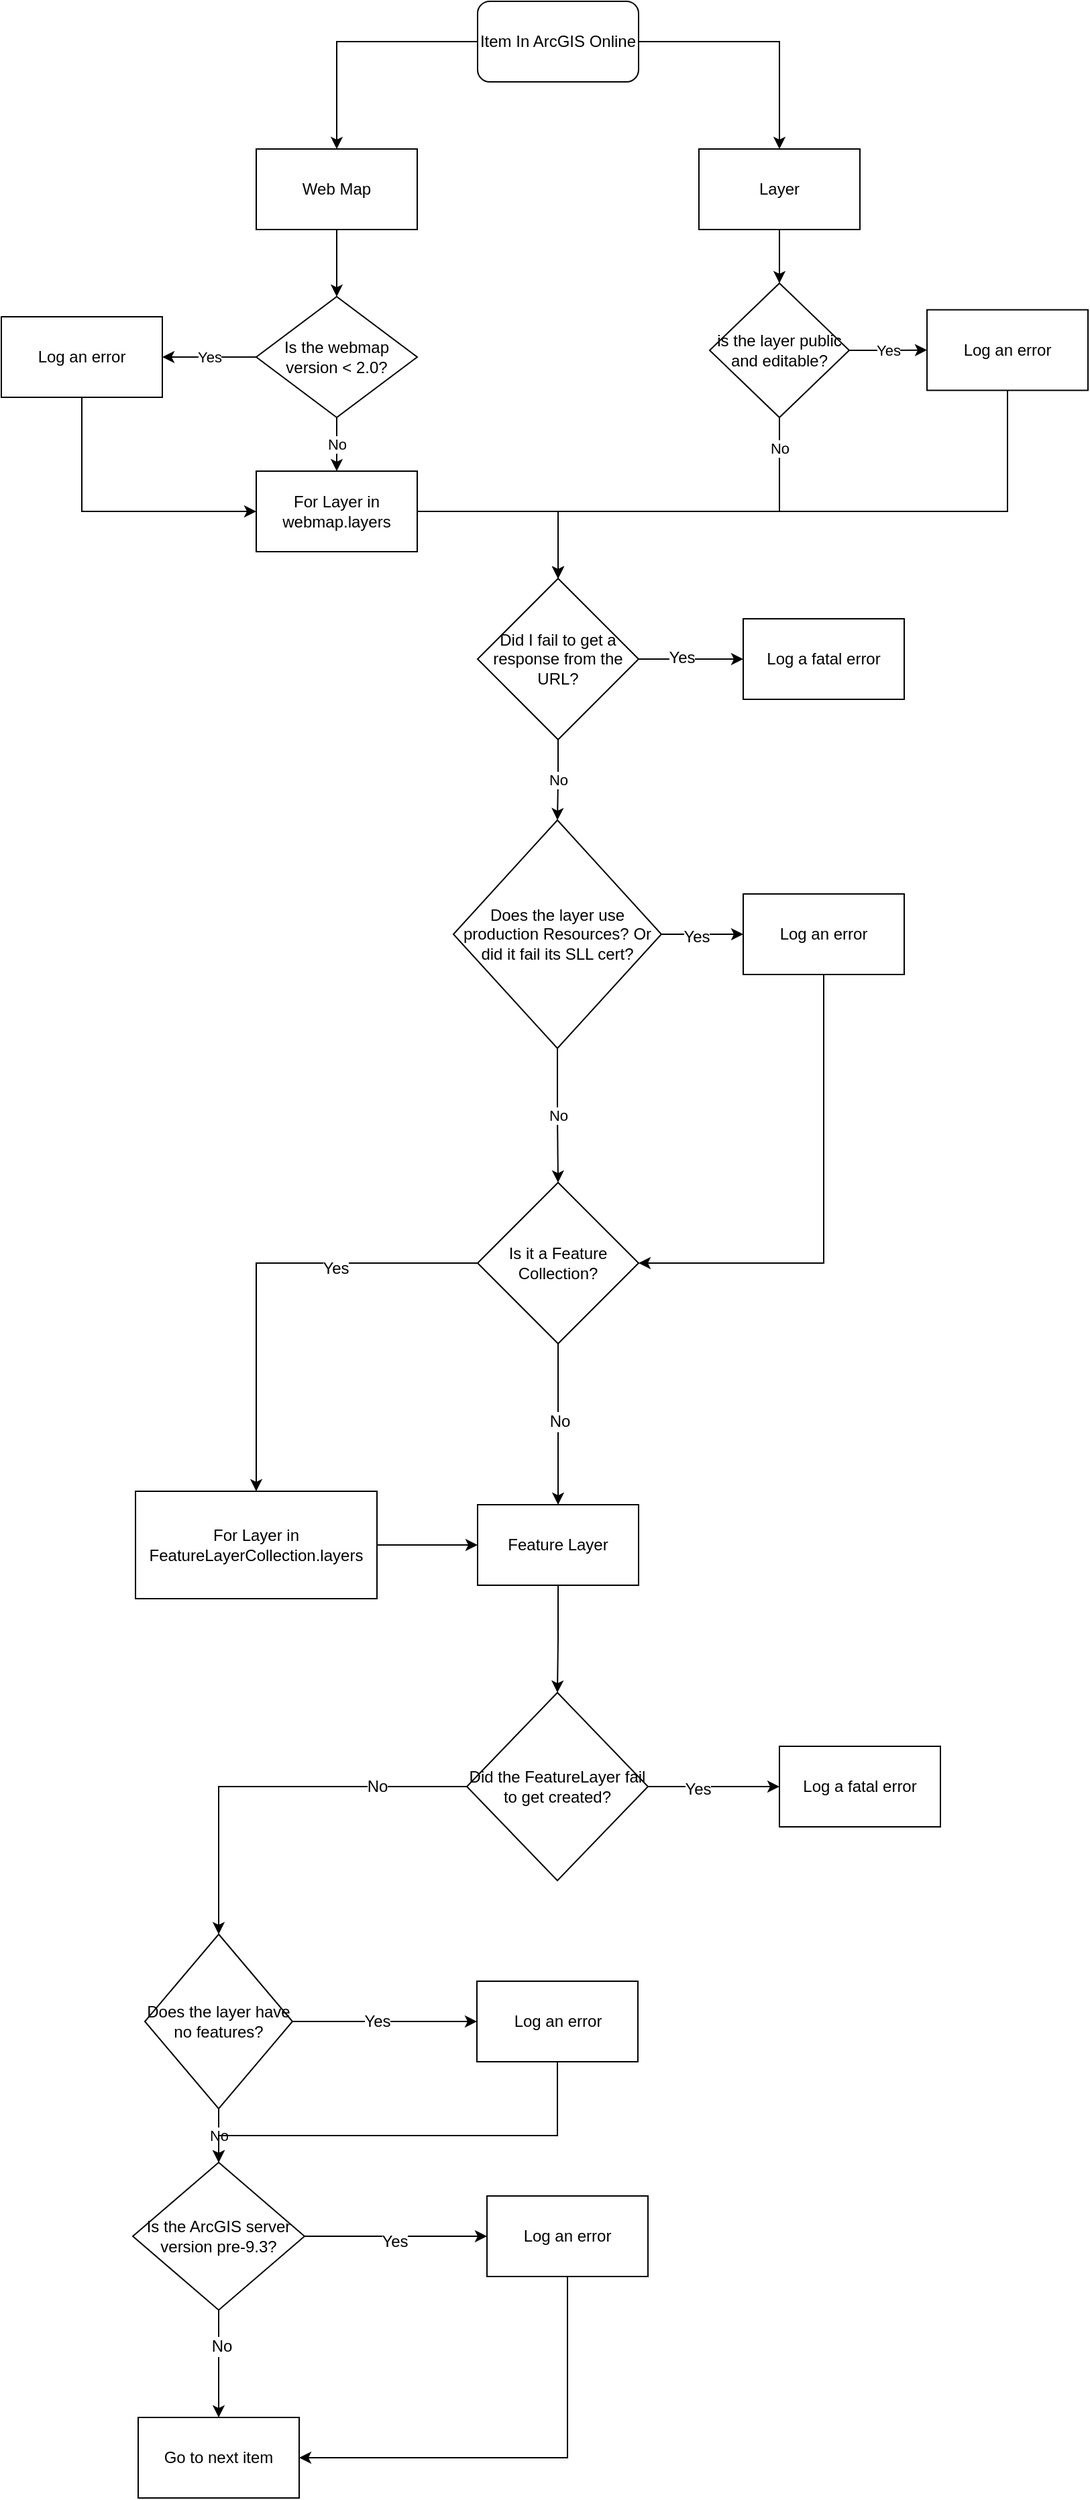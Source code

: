<mxfile version="10.6.5" type="device"><diagram id="Zyt6zC1n7DhertkXrC9c" name="Page-1"><mxGraphModel dx="1010" dy="488" grid="1" gridSize="10" guides="1" tooltips="1" connect="1" arrows="1" fold="1" page="1" pageScale="1" pageWidth="850" pageHeight="2000" math="0" shadow="0"><root><mxCell id="0"/><mxCell id="1" parent="0"/><mxCell id="-F_FZMrpKRgMEhYj3v1i-7" style="edgeStyle=orthogonalEdgeStyle;rounded=0;orthogonalLoop=1;jettySize=auto;html=1;exitX=0;exitY=0.5;exitDx=0;exitDy=0;" parent="1" source="-F_FZMrpKRgMEhYj3v1i-2" target="-F_FZMrpKRgMEhYj3v1i-5" edge="1"><mxGeometry relative="1" as="geometry"><Array as="points"><mxPoint x="260" y="60"/></Array></mxGeometry></mxCell><mxCell id="-F_FZMrpKRgMEhYj3v1i-8" style="edgeStyle=orthogonalEdgeStyle;rounded=0;orthogonalLoop=1;jettySize=auto;html=1;" parent="1" source="-F_FZMrpKRgMEhYj3v1i-2" target="-F_FZMrpKRgMEhYj3v1i-4" edge="1"><mxGeometry relative="1" as="geometry"><Array as="points"><mxPoint x="590" y="60"/></Array></mxGeometry></mxCell><mxCell id="-F_FZMrpKRgMEhYj3v1i-2" value="Item In ArcGIS Online" style="rounded=1;whiteSpace=wrap;html=1;" parent="1" vertex="1"><mxGeometry x="365" y="30" width="120" height="60" as="geometry"/></mxCell><mxCell id="1fw-JZC6d_u1mO1ao7N8-2" style="edgeStyle=orthogonalEdgeStyle;rounded=0;orthogonalLoop=1;jettySize=auto;html=1;" edge="1" parent="1" source="-F_FZMrpKRgMEhYj3v1i-4" target="1fw-JZC6d_u1mO1ao7N8-1"><mxGeometry relative="1" as="geometry"/></mxCell><mxCell id="-F_FZMrpKRgMEhYj3v1i-4" value="Layer" style="rounded=0;whiteSpace=wrap;html=1;" parent="1" vertex="1"><mxGeometry x="530" y="140" width="120" height="60" as="geometry"/></mxCell><mxCell id="-F_FZMrpKRgMEhYj3v1i-83" style="edgeStyle=orthogonalEdgeStyle;rounded=0;orthogonalLoop=1;jettySize=auto;html=1;entryX=0.5;entryY=0;entryDx=0;entryDy=0;" parent="1" source="-F_FZMrpKRgMEhYj3v1i-5" target="-F_FZMrpKRgMEhYj3v1i-9" edge="1"><mxGeometry relative="1" as="geometry"/></mxCell><mxCell id="-F_FZMrpKRgMEhYj3v1i-5" value="Web Map" style="rounded=0;whiteSpace=wrap;html=1;" parent="1" vertex="1"><mxGeometry x="200" y="140" width="120" height="60" as="geometry"/></mxCell><mxCell id="-F_FZMrpKRgMEhYj3v1i-84" value="No" style="edgeStyle=orthogonalEdgeStyle;rounded=0;orthogonalLoop=1;jettySize=auto;html=1;entryX=0.5;entryY=0;entryDx=0;entryDy=0;" parent="1" source="-F_FZMrpKRgMEhYj3v1i-9" target="-F_FZMrpKRgMEhYj3v1i-12" edge="1"><mxGeometry relative="1" as="geometry"/></mxCell><mxCell id="-F_FZMrpKRgMEhYj3v1i-92" value="Yes" style="edgeStyle=orthogonalEdgeStyle;rounded=0;orthogonalLoop=1;jettySize=auto;html=1;" parent="1" source="-F_FZMrpKRgMEhYj3v1i-9" target="-F_FZMrpKRgMEhYj3v1i-91" edge="1"><mxGeometry relative="1" as="geometry"/></mxCell><mxCell id="-F_FZMrpKRgMEhYj3v1i-9" value="Is the webmap version &amp;lt; 2.0?" style="rhombus;whiteSpace=wrap;html=1;" parent="1" vertex="1"><mxGeometry x="200" y="250" width="120" height="90" as="geometry"/></mxCell><mxCell id="-F_FZMrpKRgMEhYj3v1i-44" style="edgeStyle=orthogonalEdgeStyle;rounded=0;orthogonalLoop=1;jettySize=auto;html=1;entryX=0.5;entryY=0;entryDx=0;entryDy=0;" parent="1" source="-F_FZMrpKRgMEhYj3v1i-12" target="-F_FZMrpKRgMEhYj3v1i-33" edge="1"><mxGeometry relative="1" as="geometry"/></mxCell><mxCell id="-F_FZMrpKRgMEhYj3v1i-12" value="For Layer in webmap.layers" style="rounded=0;whiteSpace=wrap;html=1;" parent="1" vertex="1"><mxGeometry x="200" y="380" width="120" height="60" as="geometry"/></mxCell><mxCell id="-F_FZMrpKRgMEhYj3v1i-28" style="edgeStyle=orthogonalEdgeStyle;rounded=0;orthogonalLoop=1;jettySize=auto;html=1;entryX=0.5;entryY=0;entryDx=0;entryDy=0;" parent="1" source="-F_FZMrpKRgMEhYj3v1i-13" target="-F_FZMrpKRgMEhYj3v1i-72" edge="1"><mxGeometry relative="1" as="geometry"><mxPoint x="640" y="1450" as="targetPoint"/></mxGeometry></mxCell><mxCell id="-F_FZMrpKRgMEhYj3v1i-60" value="No" style="text;html=1;resizable=0;points=[];align=center;verticalAlign=middle;labelBackgroundColor=#ffffff;" parent="-F_FZMrpKRgMEhYj3v1i-28" vertex="1" connectable="0"><mxGeometry x="-0.394" y="1" relative="1" as="geometry"><mxPoint x="22" y="-1" as="offset"/></mxGeometry></mxCell><mxCell id="-F_FZMrpKRgMEhYj3v1i-62" style="edgeStyle=orthogonalEdgeStyle;rounded=0;orthogonalLoop=1;jettySize=auto;html=1;" parent="1" source="-F_FZMrpKRgMEhYj3v1i-13" target="-F_FZMrpKRgMEhYj3v1i-61" edge="1"><mxGeometry relative="1" as="geometry"/></mxCell><mxCell id="-F_FZMrpKRgMEhYj3v1i-85" value="Yes" style="text;html=1;resizable=0;points=[];align=center;verticalAlign=middle;labelBackgroundColor=#ffffff;" parent="-F_FZMrpKRgMEhYj3v1i-62" vertex="1" connectable="0"><mxGeometry x="-0.245" y="-2" relative="1" as="geometry"><mxPoint as="offset"/></mxGeometry></mxCell><mxCell id="-F_FZMrpKRgMEhYj3v1i-13" value="Did the FeatureLayer fail to get created?" style="rhombus;whiteSpace=wrap;html=1;" parent="1" vertex="1"><mxGeometry x="357" y="1290" width="135" height="140" as="geometry"/></mxCell><mxCell id="-F_FZMrpKRgMEhYj3v1i-48" style="edgeStyle=orthogonalEdgeStyle;rounded=0;orthogonalLoop=1;jettySize=auto;html=1;entryX=0;entryY=0.5;entryDx=0;entryDy=0;" parent="1" source="-F_FZMrpKRgMEhYj3v1i-33" target="-F_FZMrpKRgMEhYj3v1i-45" edge="1"><mxGeometry relative="1" as="geometry"/></mxCell><mxCell id="-F_FZMrpKRgMEhYj3v1i-49" value="Yes&lt;br&gt;" style="text;html=1;resizable=0;points=[];align=center;verticalAlign=middle;labelBackgroundColor=#ffffff;" parent="-F_FZMrpKRgMEhYj3v1i-48" vertex="1" connectable="0"><mxGeometry x="-0.176" y="1" relative="1" as="geometry"><mxPoint as="offset"/></mxGeometry></mxCell><mxCell id="-F_FZMrpKRgMEhYj3v1i-67" value="No" style="edgeStyle=orthogonalEdgeStyle;rounded=0;orthogonalLoop=1;jettySize=auto;html=1;" parent="1" source="-F_FZMrpKRgMEhYj3v1i-33" target="-F_FZMrpKRgMEhYj3v1i-63" edge="1"><mxGeometry relative="1" as="geometry"/></mxCell><mxCell id="-F_FZMrpKRgMEhYj3v1i-33" value="Did I fail to get a response from the URL?" style="rhombus;whiteSpace=wrap;html=1;" parent="1" vertex="1"><mxGeometry x="365" y="460" width="120" height="120" as="geometry"/></mxCell><mxCell id="-F_FZMrpKRgMEhYj3v1i-57" style="edgeStyle=orthogonalEdgeStyle;rounded=0;orthogonalLoop=1;jettySize=auto;html=1;entryX=0;entryY=0.5;entryDx=0;entryDy=0;" parent="1" source="-F_FZMrpKRgMEhYj3v1i-34" target="-F_FZMrpKRgMEhYj3v1i-54" edge="1"><mxGeometry relative="1" as="geometry"/></mxCell><mxCell id="-F_FZMrpKRgMEhYj3v1i-34" value="For Layer in FeatureLayerCollection.layers" style="rounded=0;whiteSpace=wrap;html=1;" parent="1" vertex="1"><mxGeometry x="110" y="1140" width="180" height="80" as="geometry"/></mxCell><mxCell id="-F_FZMrpKRgMEhYj3v1i-45" value="Log a fatal error&lt;br&gt;" style="rounded=0;whiteSpace=wrap;html=1;" parent="1" vertex="1"><mxGeometry x="563" y="490" width="120" height="60" as="geometry"/></mxCell><mxCell id="-F_FZMrpKRgMEhYj3v1i-52" style="edgeStyle=orthogonalEdgeStyle;rounded=0;orthogonalLoop=1;jettySize=auto;html=1;entryX=0.5;entryY=0;entryDx=0;entryDy=0;" parent="1" source="-F_FZMrpKRgMEhYj3v1i-50" target="-F_FZMrpKRgMEhYj3v1i-34" edge="1"><mxGeometry relative="1" as="geometry"><mxPoint x="220" y="1070" as="targetPoint"/></mxGeometry></mxCell><mxCell id="-F_FZMrpKRgMEhYj3v1i-53" value="Yes" style="text;html=1;resizable=0;points=[];align=center;verticalAlign=middle;labelBackgroundColor=#ffffff;" parent="-F_FZMrpKRgMEhYj3v1i-52" vertex="1" connectable="0"><mxGeometry x="-0.366" y="4" relative="1" as="geometry"><mxPoint as="offset"/></mxGeometry></mxCell><mxCell id="-F_FZMrpKRgMEhYj3v1i-56" style="edgeStyle=orthogonalEdgeStyle;rounded=0;orthogonalLoop=1;jettySize=auto;html=1;entryX=0.5;entryY=0;entryDx=0;entryDy=0;" parent="1" source="-F_FZMrpKRgMEhYj3v1i-50" target="-F_FZMrpKRgMEhYj3v1i-54" edge="1"><mxGeometry relative="1" as="geometry"/></mxCell><mxCell id="-F_FZMrpKRgMEhYj3v1i-58" value="No" style="text;html=1;resizable=0;points=[];align=center;verticalAlign=middle;labelBackgroundColor=#ffffff;" parent="-F_FZMrpKRgMEhYj3v1i-56" vertex="1" connectable="0"><mxGeometry x="-0.031" y="1" relative="1" as="geometry"><mxPoint as="offset"/></mxGeometry></mxCell><mxCell id="-F_FZMrpKRgMEhYj3v1i-50" value="Is it a Feature Collection?&lt;br&gt;" style="rhombus;whiteSpace=wrap;html=1;" parent="1" vertex="1"><mxGeometry x="365" y="910" width="120" height="120" as="geometry"/></mxCell><mxCell id="-F_FZMrpKRgMEhYj3v1i-59" style="edgeStyle=orthogonalEdgeStyle;rounded=0;orthogonalLoop=1;jettySize=auto;html=1;" parent="1" source="-F_FZMrpKRgMEhYj3v1i-54" target="-F_FZMrpKRgMEhYj3v1i-13" edge="1"><mxGeometry relative="1" as="geometry"/></mxCell><mxCell id="-F_FZMrpKRgMEhYj3v1i-54" value="Feature Layer" style="rounded=0;whiteSpace=wrap;html=1;" parent="1" vertex="1"><mxGeometry x="365" y="1150" width="120" height="60" as="geometry"/></mxCell><mxCell id="-F_FZMrpKRgMEhYj3v1i-61" value="Log a fatal error" style="rounded=0;whiteSpace=wrap;html=1;" parent="1" vertex="1"><mxGeometry x="590" y="1330" width="120" height="60" as="geometry"/></mxCell><mxCell id="-F_FZMrpKRgMEhYj3v1i-65" style="edgeStyle=orthogonalEdgeStyle;rounded=0;orthogonalLoop=1;jettySize=auto;html=1;entryX=0;entryY=0.5;entryDx=0;entryDy=0;" parent="1" source="-F_FZMrpKRgMEhYj3v1i-63" target="-F_FZMrpKRgMEhYj3v1i-64" edge="1"><mxGeometry relative="1" as="geometry"/></mxCell><mxCell id="-F_FZMrpKRgMEhYj3v1i-71" value="Yes" style="text;html=1;resizable=0;points=[];align=center;verticalAlign=middle;labelBackgroundColor=#ffffff;" parent="-F_FZMrpKRgMEhYj3v1i-65" vertex="1" connectable="0"><mxGeometry x="-0.147" y="-2" relative="1" as="geometry"><mxPoint as="offset"/></mxGeometry></mxCell><mxCell id="-F_FZMrpKRgMEhYj3v1i-70" value="No" style="edgeStyle=orthogonalEdgeStyle;rounded=0;orthogonalLoop=1;jettySize=auto;html=1;entryX=0.5;entryY=0;entryDx=0;entryDy=0;" parent="1" source="-F_FZMrpKRgMEhYj3v1i-63" target="-F_FZMrpKRgMEhYj3v1i-50" edge="1"><mxGeometry relative="1" as="geometry"/></mxCell><mxCell id="-F_FZMrpKRgMEhYj3v1i-63" value="Does the layer use production Resources? Or did it fail its SLL cert?&lt;br&gt;" style="rhombus;whiteSpace=wrap;html=1;" parent="1" vertex="1"><mxGeometry x="347" y="640" width="155" height="170" as="geometry"/></mxCell><mxCell id="-F_FZMrpKRgMEhYj3v1i-68" style="edgeStyle=orthogonalEdgeStyle;rounded=0;orthogonalLoop=1;jettySize=auto;html=1;entryX=1;entryY=0.5;entryDx=0;entryDy=0;exitX=0.5;exitY=1;exitDx=0;exitDy=0;" parent="1" source="-F_FZMrpKRgMEhYj3v1i-64" target="-F_FZMrpKRgMEhYj3v1i-50" edge="1"><mxGeometry relative="1" as="geometry"/></mxCell><mxCell id="-F_FZMrpKRgMEhYj3v1i-64" value="Log an error&lt;br&gt;" style="rounded=0;whiteSpace=wrap;html=1;" parent="1" vertex="1"><mxGeometry x="563" y="695" width="120" height="60" as="geometry"/></mxCell><mxCell id="-F_FZMrpKRgMEhYj3v1i-76" style="edgeStyle=orthogonalEdgeStyle;rounded=0;orthogonalLoop=1;jettySize=auto;html=1;entryX=0;entryY=0.5;entryDx=0;entryDy=0;" parent="1" source="-F_FZMrpKRgMEhYj3v1i-72" target="-F_FZMrpKRgMEhYj3v1i-75" edge="1"><mxGeometry relative="1" as="geometry"/></mxCell><mxCell id="-F_FZMrpKRgMEhYj3v1i-86" value="Yes" style="text;html=1;resizable=0;points=[];align=center;verticalAlign=middle;labelBackgroundColor=#ffffff;" parent="-F_FZMrpKRgMEhYj3v1i-76" vertex="1" connectable="0"><mxGeometry x="-0.256" relative="1" as="geometry"><mxPoint x="12" as="offset"/></mxGeometry></mxCell><mxCell id="-F_FZMrpKRgMEhYj3v1i-79" value="No" style="edgeStyle=orthogonalEdgeStyle;rounded=0;orthogonalLoop=1;jettySize=auto;html=1;" parent="1" source="-F_FZMrpKRgMEhYj3v1i-72" target="-F_FZMrpKRgMEhYj3v1i-77" edge="1"><mxGeometry relative="1" as="geometry"/></mxCell><mxCell id="-F_FZMrpKRgMEhYj3v1i-72" value="Does the layer have no features?" style="rhombus;whiteSpace=wrap;html=1;" parent="1" vertex="1"><mxGeometry x="117" y="1470" width="110" height="130" as="geometry"/></mxCell><mxCell id="1fw-JZC6d_u1mO1ao7N8-15" style="edgeStyle=orthogonalEdgeStyle;rounded=0;orthogonalLoop=1;jettySize=auto;html=1;" edge="1" parent="1" source="-F_FZMrpKRgMEhYj3v1i-75" target="-F_FZMrpKRgMEhYj3v1i-77"><mxGeometry relative="1" as="geometry"><Array as="points"><mxPoint x="425" y="1620"/><mxPoint x="172" y="1620"/></Array></mxGeometry></mxCell><mxCell id="-F_FZMrpKRgMEhYj3v1i-75" value="Log an error&lt;br&gt;" style="rounded=0;whiteSpace=wrap;html=1;" parent="1" vertex="1"><mxGeometry x="364.5" y="1505" width="120" height="60" as="geometry"/></mxCell><mxCell id="-F_FZMrpKRgMEhYj3v1i-81" style="edgeStyle=orthogonalEdgeStyle;rounded=0;orthogonalLoop=1;jettySize=auto;html=1;" parent="1" source="-F_FZMrpKRgMEhYj3v1i-77" target="-F_FZMrpKRgMEhYj3v1i-80" edge="1"><mxGeometry relative="1" as="geometry"/></mxCell><mxCell id="-F_FZMrpKRgMEhYj3v1i-90" value="No" style="text;html=1;resizable=0;points=[];align=center;verticalAlign=middle;labelBackgroundColor=#ffffff;" parent="-F_FZMrpKRgMEhYj3v1i-81" vertex="1" connectable="0"><mxGeometry x="-0.333" y="2" relative="1" as="geometry"><mxPoint as="offset"/></mxGeometry></mxCell><mxCell id="-F_FZMrpKRgMEhYj3v1i-82" style="edgeStyle=orthogonalEdgeStyle;rounded=0;orthogonalLoop=1;jettySize=auto;html=1;" parent="1" source="-F_FZMrpKRgMEhYj3v1i-77" target="-F_FZMrpKRgMEhYj3v1i-78" edge="1"><mxGeometry relative="1" as="geometry"/></mxCell><mxCell id="-F_FZMrpKRgMEhYj3v1i-89" value="Yes" style="text;html=1;resizable=0;points=[];align=center;verticalAlign=middle;labelBackgroundColor=#ffffff;" parent="-F_FZMrpKRgMEhYj3v1i-82" vertex="1" connectable="0"><mxGeometry x="-0.022" y="-4" relative="1" as="geometry"><mxPoint as="offset"/></mxGeometry></mxCell><mxCell id="-F_FZMrpKRgMEhYj3v1i-77" value="Is the ArcGIS server version pre-9.3?" style="rhombus;whiteSpace=wrap;html=1;" parent="1" vertex="1"><mxGeometry x="108" y="1640" width="128" height="110" as="geometry"/></mxCell><mxCell id="1fw-JZC6d_u1mO1ao7N8-17" style="edgeStyle=orthogonalEdgeStyle;rounded=0;orthogonalLoop=1;jettySize=auto;html=1;entryX=1;entryY=0.5;entryDx=0;entryDy=0;" edge="1" parent="1" source="-F_FZMrpKRgMEhYj3v1i-78" target="-F_FZMrpKRgMEhYj3v1i-80"><mxGeometry relative="1" as="geometry"><Array as="points"><mxPoint x="432" y="1860"/></Array></mxGeometry></mxCell><mxCell id="-F_FZMrpKRgMEhYj3v1i-78" value="Log an error&lt;br&gt;" style="rounded=0;whiteSpace=wrap;html=1;" parent="1" vertex="1"><mxGeometry x="372" y="1665" width="120" height="60" as="geometry"/></mxCell><mxCell id="-F_FZMrpKRgMEhYj3v1i-80" value="Go to next item" style="rounded=0;whiteSpace=wrap;html=1;" parent="1" vertex="1"><mxGeometry x="112" y="1830" width="120" height="60" as="geometry"/></mxCell><mxCell id="-F_FZMrpKRgMEhYj3v1i-93" style="edgeStyle=orthogonalEdgeStyle;rounded=0;orthogonalLoop=1;jettySize=auto;html=1;entryX=0;entryY=0.5;entryDx=0;entryDy=0;exitX=0.5;exitY=1;exitDx=0;exitDy=0;" parent="1" source="-F_FZMrpKRgMEhYj3v1i-91" target="-F_FZMrpKRgMEhYj3v1i-12" edge="1"><mxGeometry relative="1" as="geometry"/></mxCell><mxCell id="-F_FZMrpKRgMEhYj3v1i-91" value="Log an error&lt;br&gt;" style="rounded=0;whiteSpace=wrap;html=1;" parent="1" vertex="1"><mxGeometry x="10" y="265" width="120" height="60" as="geometry"/></mxCell><mxCell id="1fw-JZC6d_u1mO1ao7N8-4" value="Yes" style="edgeStyle=orthogonalEdgeStyle;rounded=0;orthogonalLoop=1;jettySize=auto;html=1;" edge="1" parent="1" source="1fw-JZC6d_u1mO1ao7N8-1" target="1fw-JZC6d_u1mO1ao7N8-3"><mxGeometry relative="1" as="geometry"/></mxCell><mxCell id="1fw-JZC6d_u1mO1ao7N8-12" value="No" style="edgeStyle=orthogonalEdgeStyle;rounded=0;orthogonalLoop=1;jettySize=auto;html=1;entryX=0.5;entryY=0;entryDx=0;entryDy=0;" edge="1" parent="1" source="1fw-JZC6d_u1mO1ao7N8-1" target="-F_FZMrpKRgMEhYj3v1i-33"><mxGeometry x="-0.84" relative="1" as="geometry"><mxPoint x="440" y="360" as="targetPoint"/><Array as="points"><mxPoint x="590" y="410"/><mxPoint x="425" y="410"/></Array><mxPoint as="offset"/></mxGeometry></mxCell><mxCell id="1fw-JZC6d_u1mO1ao7N8-1" value="is the layer public and editable?" style="rhombus;whiteSpace=wrap;html=1;" vertex="1" parent="1"><mxGeometry x="538" y="240" width="104" height="100" as="geometry"/></mxCell><mxCell id="1fw-JZC6d_u1mO1ao7N8-11" style="edgeStyle=orthogonalEdgeStyle;rounded=0;orthogonalLoop=1;jettySize=auto;html=1;" edge="1" parent="1" source="1fw-JZC6d_u1mO1ao7N8-3" target="-F_FZMrpKRgMEhYj3v1i-33"><mxGeometry relative="1" as="geometry"><Array as="points"><mxPoint x="760" y="410"/><mxPoint x="425" y="410"/></Array></mxGeometry></mxCell><mxCell id="1fw-JZC6d_u1mO1ao7N8-3" value="Log an error" style="rounded=0;whiteSpace=wrap;html=1;" vertex="1" parent="1"><mxGeometry x="700" y="259.8" width="120" height="60" as="geometry"/></mxCell></root></mxGraphModel></diagram></mxfile>